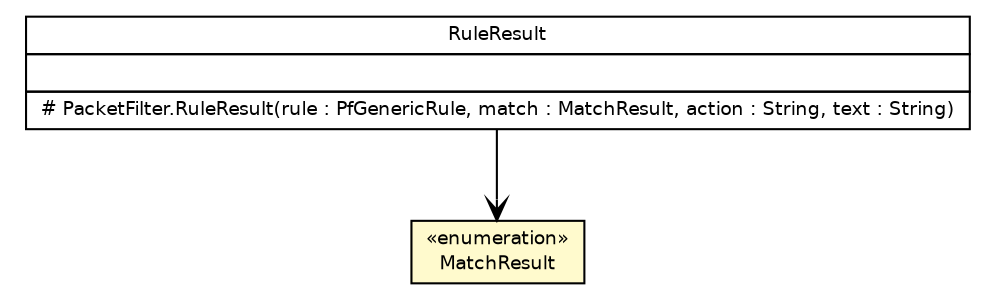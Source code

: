 #!/usr/local/bin/dot
#
# Class diagram 
# Generated by UmlGraph version 4.6 (http://www.spinellis.gr/sw/umlgraph)
#

digraph G {
	edge [fontname="Helvetica",fontsize=10,labelfontname="Helvetica",labelfontsize=10];
	node [fontname="Helvetica",fontsize=10,shape=plaintext];
	// fr.univrennes1.cri.jtacl.lib.misc.MatchResult
	c3879 [label=<<table border="0" cellborder="1" cellspacing="0" cellpadding="2" port="p" bgcolor="lemonChiffon" href="./MatchResult.html">
		<tr><td><table border="0" cellspacing="0" cellpadding="1">
			<tr><td> &laquo;enumeration&raquo; </td></tr>
			<tr><td> MatchResult </td></tr>
		</table></td></tr>
		</table>>, fontname="Helvetica", fontcolor="black", fontsize=9.0];
	// fr.univrennes1.cri.jtacl.equipments.openbsd.PacketFilter.RuleResult
	c3966 [label=<<table border="0" cellborder="1" cellspacing="0" cellpadding="2" port="p" href="../../equipments/openbsd/PacketFilter.RuleResult.html">
		<tr><td><table border="0" cellspacing="0" cellpadding="1">
			<tr><td> RuleResult </td></tr>
		</table></td></tr>
		<tr><td><table border="0" cellspacing="0" cellpadding="1">
			<tr><td align="left">  </td></tr>
		</table></td></tr>
		<tr><td><table border="0" cellspacing="0" cellpadding="1">
			<tr><td align="left"> # PacketFilter.RuleResult(rule : PfGenericRule, match : MatchResult, action : String, text : String) </td></tr>
		</table></td></tr>
		</table>>, fontname="Helvetica", fontcolor="black", fontsize=9.0];
	// fr.univrennes1.cri.jtacl.equipments.openbsd.PacketFilter.RuleResult NAVASSOC fr.univrennes1.cri.jtacl.lib.misc.MatchResult
	c3966:p -> c3879:p [taillabel="", label="", headlabel="", fontname="Helvetica", fontcolor="black", fontsize=10.0, color="black", arrowhead=open];
}

